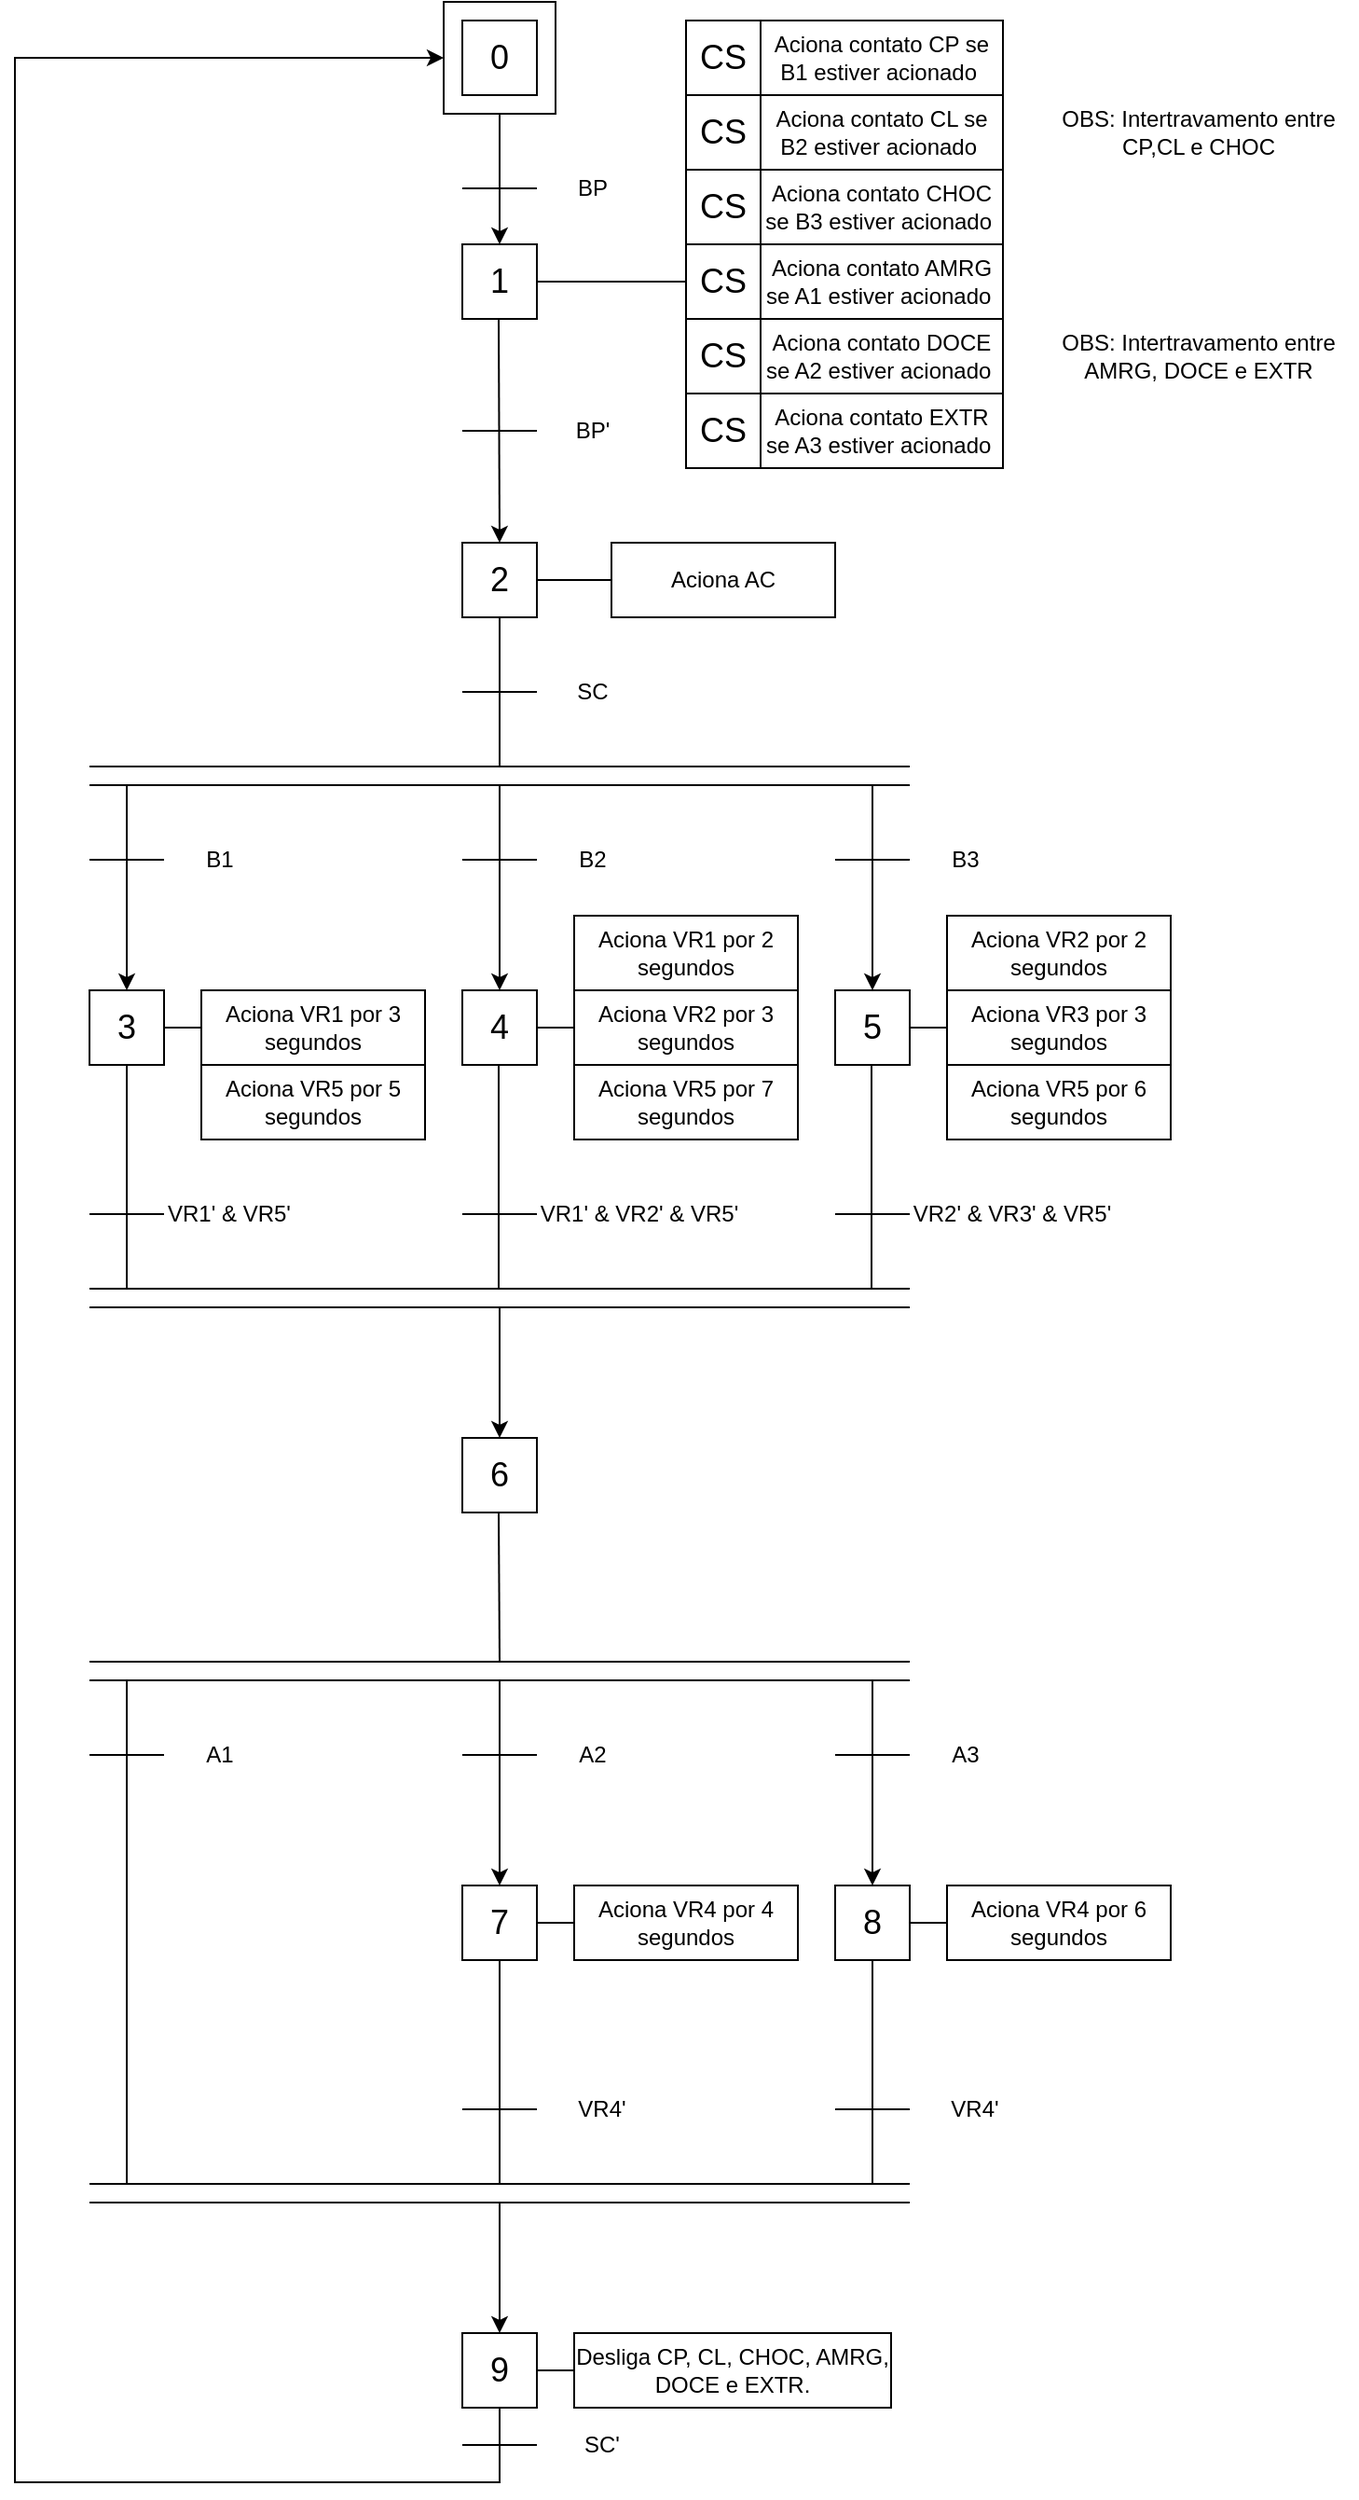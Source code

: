 <mxfile version="28.2.5">
  <diagram name="Página-1" id="3--EAiXcK8z4-fVJ1XLn">
    <mxGraphModel dx="1111" dy="467" grid="1" gridSize="10" guides="1" tooltips="1" connect="1" arrows="1" fold="1" page="1" pageScale="1" pageWidth="827" pageHeight="1169" math="0" shadow="0">
      <root>
        <mxCell id="0" />
        <mxCell id="1" parent="0" />
        <mxCell id="TipQKyZSvUJXhmq09o5P-2" value="" style="rounded=0;whiteSpace=wrap;html=1;" vertex="1" parent="1">
          <mxGeometry x="240" y="30" width="60" height="60" as="geometry" />
        </mxCell>
        <mxCell id="TipQKyZSvUJXhmq09o5P-1" value="&lt;font style=&quot;font-size: 18px;&quot;&gt;0&lt;/font&gt;" style="rounded=0;whiteSpace=wrap;html=1;" vertex="1" parent="1">
          <mxGeometry x="250" y="40" width="40" height="40" as="geometry" />
        </mxCell>
        <mxCell id="TipQKyZSvUJXhmq09o5P-3" value="" style="endArrow=classic;html=1;rounded=0;exitX=0.5;exitY=1;exitDx=0;exitDy=0;" edge="1" parent="1" source="TipQKyZSvUJXhmq09o5P-2">
          <mxGeometry width="50" height="50" relative="1" as="geometry">
            <mxPoint x="400" y="250" as="sourcePoint" />
            <mxPoint x="270" y="160" as="targetPoint" />
          </mxGeometry>
        </mxCell>
        <mxCell id="TipQKyZSvUJXhmq09o5P-4" value="&lt;font style=&quot;font-size: 18px;&quot;&gt;1&lt;/font&gt;" style="rounded=0;whiteSpace=wrap;html=1;" vertex="1" parent="1">
          <mxGeometry x="250" y="160" width="40" height="40" as="geometry" />
        </mxCell>
        <mxCell id="TipQKyZSvUJXhmq09o5P-5" value="" style="endArrow=none;html=1;rounded=0;" edge="1" parent="1">
          <mxGeometry width="50" height="50" relative="1" as="geometry">
            <mxPoint x="250" y="130" as="sourcePoint" />
            <mxPoint x="290" y="130" as="targetPoint" />
          </mxGeometry>
        </mxCell>
        <mxCell id="TipQKyZSvUJXhmq09o5P-6" value="BP" style="text;html=1;align=center;verticalAlign=middle;whiteSpace=wrap;rounded=0;" vertex="1" parent="1">
          <mxGeometry x="290" y="120" width="60" height="20" as="geometry" />
        </mxCell>
        <mxCell id="TipQKyZSvUJXhmq09o5P-8" value="" style="endArrow=none;html=1;rounded=0;" edge="1" parent="1">
          <mxGeometry width="50" height="50" relative="1" as="geometry">
            <mxPoint x="250" y="260" as="sourcePoint" />
            <mxPoint x="290" y="260" as="targetPoint" />
          </mxGeometry>
        </mxCell>
        <mxCell id="TipQKyZSvUJXhmq09o5P-9" value="BP&#39;" style="text;html=1;align=center;verticalAlign=middle;whiteSpace=wrap;rounded=0;" vertex="1" parent="1">
          <mxGeometry x="290" y="250" width="60" height="20" as="geometry" />
        </mxCell>
        <mxCell id="TipQKyZSvUJXhmq09o5P-11" value="" style="endArrow=none;html=1;rounded=0;exitX=1;exitY=0.5;exitDx=0;exitDy=0;" edge="1" parent="1" source="TipQKyZSvUJXhmq09o5P-4">
          <mxGeometry width="50" height="50" relative="1" as="geometry">
            <mxPoint x="400" y="250" as="sourcePoint" />
            <mxPoint x="370" y="180" as="targetPoint" />
          </mxGeometry>
        </mxCell>
        <mxCell id="TipQKyZSvUJXhmq09o5P-12" value="Aciona contato CP se B1 estiver acionado&amp;nbsp;" style="rounded=0;whiteSpace=wrap;html=1;" vertex="1" parent="1">
          <mxGeometry x="410" y="40" width="130" height="40" as="geometry" />
        </mxCell>
        <mxCell id="TipQKyZSvUJXhmq09o5P-13" value="&lt;font style=&quot;font-size: 18px;&quot;&gt;CS&lt;/font&gt;" style="rounded=0;whiteSpace=wrap;html=1;" vertex="1" parent="1">
          <mxGeometry x="370" y="40" width="40" height="40" as="geometry" />
        </mxCell>
        <mxCell id="TipQKyZSvUJXhmq09o5P-14" value="Aciona contato CL se B2 estiver acionado&amp;nbsp;" style="rounded=0;whiteSpace=wrap;html=1;" vertex="1" parent="1">
          <mxGeometry x="410" y="80" width="130" height="40" as="geometry" />
        </mxCell>
        <mxCell id="TipQKyZSvUJXhmq09o5P-15" value="&lt;font style=&quot;font-size: 18px;&quot;&gt;CS&lt;/font&gt;" style="rounded=0;whiteSpace=wrap;html=1;" vertex="1" parent="1">
          <mxGeometry x="370" y="80" width="40" height="40" as="geometry" />
        </mxCell>
        <mxCell id="TipQKyZSvUJXhmq09o5P-16" value="Aciona contato CHOC se B3 estiver acionado&amp;nbsp;" style="rounded=0;whiteSpace=wrap;html=1;" vertex="1" parent="1">
          <mxGeometry x="410" y="120" width="130" height="40" as="geometry" />
        </mxCell>
        <mxCell id="TipQKyZSvUJXhmq09o5P-17" value="&lt;font style=&quot;font-size: 18px;&quot;&gt;CS&lt;/font&gt;" style="rounded=0;whiteSpace=wrap;html=1;" vertex="1" parent="1">
          <mxGeometry x="370" y="120" width="40" height="40" as="geometry" />
        </mxCell>
        <mxCell id="TipQKyZSvUJXhmq09o5P-18" value="Aciona contato AMRG se A1 estiver acionado&amp;nbsp;" style="rounded=0;whiteSpace=wrap;html=1;" vertex="1" parent="1">
          <mxGeometry x="410" y="160" width="130" height="40" as="geometry" />
        </mxCell>
        <mxCell id="TipQKyZSvUJXhmq09o5P-19" value="&lt;font style=&quot;font-size: 18px;&quot;&gt;CS&lt;/font&gt;" style="rounded=0;whiteSpace=wrap;html=1;" vertex="1" parent="1">
          <mxGeometry x="370" y="160" width="40" height="40" as="geometry" />
        </mxCell>
        <mxCell id="TipQKyZSvUJXhmq09o5P-22" value="Aciona contato DOCE se A2 estiver acionado&amp;nbsp;" style="rounded=0;whiteSpace=wrap;html=1;" vertex="1" parent="1">
          <mxGeometry x="410" y="200" width="130" height="40" as="geometry" />
        </mxCell>
        <mxCell id="TipQKyZSvUJXhmq09o5P-23" value="&lt;font style=&quot;font-size: 18px;&quot;&gt;CS&lt;/font&gt;" style="rounded=0;whiteSpace=wrap;html=1;" vertex="1" parent="1">
          <mxGeometry x="370" y="200" width="40" height="40" as="geometry" />
        </mxCell>
        <mxCell id="TipQKyZSvUJXhmq09o5P-24" value="Aciona contato EXTR se A3 estiver acionado&amp;nbsp;" style="rounded=0;whiteSpace=wrap;html=1;" vertex="1" parent="1">
          <mxGeometry x="410" y="240" width="130" height="40" as="geometry" />
        </mxCell>
        <mxCell id="TipQKyZSvUJXhmq09o5P-25" value="&lt;font style=&quot;font-size: 18px;&quot;&gt;CS&lt;/font&gt;" style="rounded=0;whiteSpace=wrap;html=1;" vertex="1" parent="1">
          <mxGeometry x="370" y="240" width="40" height="40" as="geometry" />
        </mxCell>
        <mxCell id="TipQKyZSvUJXhmq09o5P-26" value="OBS: Intertravamento entre CP,CL e CHOC" style="text;html=1;align=center;verticalAlign=middle;whiteSpace=wrap;rounded=0;" vertex="1" parent="1">
          <mxGeometry x="560" y="85" width="170" height="30" as="geometry" />
        </mxCell>
        <mxCell id="TipQKyZSvUJXhmq09o5P-27" value="OBS: Intertravamento entre AMRG, DOCE e EXTR" style="text;html=1;align=center;verticalAlign=middle;whiteSpace=wrap;rounded=0;" vertex="1" parent="1">
          <mxGeometry x="560" y="205" width="170" height="30" as="geometry" />
        </mxCell>
        <mxCell id="TipQKyZSvUJXhmq09o5P-28" value="" style="endArrow=classic;html=1;rounded=0;exitX=0.5;exitY=1;exitDx=0;exitDy=0;entryX=0.5;entryY=0;entryDx=0;entryDy=0;" edge="1" parent="1" target="TipQKyZSvUJXhmq09o5P-31">
          <mxGeometry width="50" height="50" relative="1" as="geometry">
            <mxPoint x="269.5" y="200" as="sourcePoint" />
            <mxPoint x="269.5" y="270" as="targetPoint" />
          </mxGeometry>
        </mxCell>
        <mxCell id="TipQKyZSvUJXhmq09o5P-31" value="&lt;font style=&quot;font-size: 18px;&quot;&gt;2&lt;/font&gt;" style="rounded=0;whiteSpace=wrap;html=1;" vertex="1" parent="1">
          <mxGeometry x="250" y="320" width="40" height="40" as="geometry" />
        </mxCell>
        <mxCell id="TipQKyZSvUJXhmq09o5P-33" value="Aciona AC" style="rounded=0;whiteSpace=wrap;html=1;" vertex="1" parent="1">
          <mxGeometry x="330" y="320" width="120" height="40" as="geometry" />
        </mxCell>
        <mxCell id="TipQKyZSvUJXhmq09o5P-35" value="" style="endArrow=none;html=1;rounded=0;exitX=1;exitY=0.5;exitDx=0;exitDy=0;" edge="1" parent="1" source="TipQKyZSvUJXhmq09o5P-31">
          <mxGeometry width="50" height="50" relative="1" as="geometry">
            <mxPoint x="370" y="300" as="sourcePoint" />
            <mxPoint x="330" y="340" as="targetPoint" />
          </mxGeometry>
        </mxCell>
        <mxCell id="TipQKyZSvUJXhmq09o5P-37" value="" style="endArrow=none;html=1;rounded=0;" edge="1" parent="1">
          <mxGeometry width="50" height="50" relative="1" as="geometry">
            <mxPoint x="250" y="400" as="sourcePoint" />
            <mxPoint x="290" y="400" as="targetPoint" />
          </mxGeometry>
        </mxCell>
        <mxCell id="TipQKyZSvUJXhmq09o5P-38" value="SC" style="text;html=1;align=center;verticalAlign=middle;whiteSpace=wrap;rounded=0;" vertex="1" parent="1">
          <mxGeometry x="290" y="390" width="60" height="20" as="geometry" />
        </mxCell>
        <mxCell id="TipQKyZSvUJXhmq09o5P-39" value="" style="endArrow=none;html=1;rounded=0;exitX=0.5;exitY=1;exitDx=0;exitDy=0;" edge="1" parent="1" source="TipQKyZSvUJXhmq09o5P-31">
          <mxGeometry width="50" height="50" relative="1" as="geometry">
            <mxPoint x="400" y="440" as="sourcePoint" />
            <mxPoint x="270" y="440" as="targetPoint" />
          </mxGeometry>
        </mxCell>
        <mxCell id="TipQKyZSvUJXhmq09o5P-40" value="" style="endArrow=none;html=1;rounded=0;" edge="1" parent="1">
          <mxGeometry width="50" height="50" relative="1" as="geometry">
            <mxPoint x="50" y="440" as="sourcePoint" />
            <mxPoint x="490" y="440" as="targetPoint" />
            <Array as="points" />
          </mxGeometry>
        </mxCell>
        <mxCell id="TipQKyZSvUJXhmq09o5P-41" value="" style="endArrow=none;html=1;rounded=0;" edge="1" parent="1">
          <mxGeometry width="50" height="50" relative="1" as="geometry">
            <mxPoint x="50" y="450" as="sourcePoint" />
            <mxPoint x="490" y="450" as="targetPoint" />
            <Array as="points" />
          </mxGeometry>
        </mxCell>
        <mxCell id="TipQKyZSvUJXhmq09o5P-42" value="&lt;font style=&quot;font-size: 18px;&quot;&gt;4&lt;/font&gt;" style="rounded=0;whiteSpace=wrap;html=1;" vertex="1" parent="1">
          <mxGeometry x="250" y="560" width="40" height="40" as="geometry" />
        </mxCell>
        <mxCell id="TipQKyZSvUJXhmq09o5P-43" value="Aciona VR2 por 3 segundos" style="rounded=0;whiteSpace=wrap;html=1;" vertex="1" parent="1">
          <mxGeometry x="310" y="560" width="120" height="40" as="geometry" />
        </mxCell>
        <mxCell id="TipQKyZSvUJXhmq09o5P-44" value="" style="endArrow=none;html=1;rounded=0;exitX=1;exitY=0.5;exitDx=0;exitDy=0;" edge="1" parent="1" source="TipQKyZSvUJXhmq09o5P-42">
          <mxGeometry width="50" height="50" relative="1" as="geometry">
            <mxPoint x="370" y="540" as="sourcePoint" />
            <mxPoint x="310" y="580" as="targetPoint" />
          </mxGeometry>
        </mxCell>
        <mxCell id="TipQKyZSvUJXhmq09o5P-45" value="" style="endArrow=classic;html=1;rounded=0;entryX=0.5;entryY=0;entryDx=0;entryDy=0;" edge="1" parent="1" target="TipQKyZSvUJXhmq09o5P-42">
          <mxGeometry width="50" height="50" relative="1" as="geometry">
            <mxPoint x="270" y="450" as="sourcePoint" />
            <mxPoint x="450" y="510" as="targetPoint" />
          </mxGeometry>
        </mxCell>
        <mxCell id="TipQKyZSvUJXhmq09o5P-46" value="Aciona VR5 por 7 segundos" style="rounded=0;whiteSpace=wrap;html=1;" vertex="1" parent="1">
          <mxGeometry x="310" y="600" width="120" height="40" as="geometry" />
        </mxCell>
        <mxCell id="TipQKyZSvUJXhmq09o5P-49" value="&lt;font style=&quot;font-size: 18px;&quot;&gt;5&lt;/font&gt;" style="rounded=0;whiteSpace=wrap;html=1;" vertex="1" parent="1">
          <mxGeometry x="450" y="560" width="40" height="40" as="geometry" />
        </mxCell>
        <mxCell id="TipQKyZSvUJXhmq09o5P-50" value="Aciona VR3 por 3 segundos" style="rounded=0;whiteSpace=wrap;html=1;" vertex="1" parent="1">
          <mxGeometry x="510" y="560" width="120" height="40" as="geometry" />
        </mxCell>
        <mxCell id="TipQKyZSvUJXhmq09o5P-51" value="" style="endArrow=none;html=1;rounded=0;exitX=1;exitY=0.5;exitDx=0;exitDy=0;" edge="1" parent="1" source="TipQKyZSvUJXhmq09o5P-49">
          <mxGeometry width="50" height="50" relative="1" as="geometry">
            <mxPoint x="570" y="540" as="sourcePoint" />
            <mxPoint x="510" y="580" as="targetPoint" />
          </mxGeometry>
        </mxCell>
        <mxCell id="TipQKyZSvUJXhmq09o5P-52" value="" style="endArrow=classic;html=1;rounded=0;entryX=0.5;entryY=0;entryDx=0;entryDy=0;" edge="1" parent="1" target="TipQKyZSvUJXhmq09o5P-49">
          <mxGeometry width="50" height="50" relative="1" as="geometry">
            <mxPoint x="470" y="450" as="sourcePoint" />
            <mxPoint x="650" y="510" as="targetPoint" />
          </mxGeometry>
        </mxCell>
        <mxCell id="TipQKyZSvUJXhmq09o5P-53" value="Aciona VR5 por 6 segundos" style="rounded=0;whiteSpace=wrap;html=1;" vertex="1" parent="1">
          <mxGeometry x="510" y="600" width="120" height="40" as="geometry" />
        </mxCell>
        <mxCell id="TipQKyZSvUJXhmq09o5P-55" value="&lt;font style=&quot;font-size: 18px;&quot;&gt;3&lt;/font&gt;" style="rounded=0;whiteSpace=wrap;html=1;" vertex="1" parent="1">
          <mxGeometry x="50" y="560" width="40" height="40" as="geometry" />
        </mxCell>
        <mxCell id="TipQKyZSvUJXhmq09o5P-56" value="Aciona VR1 por 3 segundos" style="rounded=0;whiteSpace=wrap;html=1;" vertex="1" parent="1">
          <mxGeometry x="110" y="560" width="120" height="40" as="geometry" />
        </mxCell>
        <mxCell id="TipQKyZSvUJXhmq09o5P-57" value="" style="endArrow=none;html=1;rounded=0;exitX=1;exitY=0.5;exitDx=0;exitDy=0;" edge="1" parent="1" source="TipQKyZSvUJXhmq09o5P-55">
          <mxGeometry width="50" height="50" relative="1" as="geometry">
            <mxPoint x="170" y="540" as="sourcePoint" />
            <mxPoint x="110" y="580" as="targetPoint" />
          </mxGeometry>
        </mxCell>
        <mxCell id="TipQKyZSvUJXhmq09o5P-58" value="" style="endArrow=classic;html=1;rounded=0;entryX=0.5;entryY=0;entryDx=0;entryDy=0;" edge="1" parent="1" target="TipQKyZSvUJXhmq09o5P-55">
          <mxGeometry width="50" height="50" relative="1" as="geometry">
            <mxPoint x="70" y="450" as="sourcePoint" />
            <mxPoint x="250" y="510" as="targetPoint" />
          </mxGeometry>
        </mxCell>
        <mxCell id="TipQKyZSvUJXhmq09o5P-59" value="Aciona VR5 por 5 segundos" style="rounded=0;whiteSpace=wrap;html=1;" vertex="1" parent="1">
          <mxGeometry x="110" y="600" width="120" height="40" as="geometry" />
        </mxCell>
        <mxCell id="TipQKyZSvUJXhmq09o5P-61" value="" style="endArrow=none;html=1;rounded=0;" edge="1" parent="1">
          <mxGeometry width="50" height="50" relative="1" as="geometry">
            <mxPoint x="50" y="720" as="sourcePoint" />
            <mxPoint x="490" y="720" as="targetPoint" />
            <Array as="points" />
          </mxGeometry>
        </mxCell>
        <mxCell id="TipQKyZSvUJXhmq09o5P-62" value="" style="endArrow=none;html=1;rounded=0;" edge="1" parent="1">
          <mxGeometry width="50" height="50" relative="1" as="geometry">
            <mxPoint x="50" y="730" as="sourcePoint" />
            <mxPoint x="490" y="730" as="targetPoint" />
            <Array as="points" />
          </mxGeometry>
        </mxCell>
        <mxCell id="TipQKyZSvUJXhmq09o5P-63" value="Aciona VR1 por 2 segundos" style="rounded=0;whiteSpace=wrap;html=1;" vertex="1" parent="1">
          <mxGeometry x="310" y="520" width="120" height="40" as="geometry" />
        </mxCell>
        <mxCell id="TipQKyZSvUJXhmq09o5P-65" value="Aciona VR2 por 2 segundos" style="rounded=0;whiteSpace=wrap;html=1;" vertex="1" parent="1">
          <mxGeometry x="510" y="520" width="120" height="40" as="geometry" />
        </mxCell>
        <mxCell id="TipQKyZSvUJXhmq09o5P-66" value="" style="endArrow=none;html=1;rounded=0;" edge="1" parent="1">
          <mxGeometry width="50" height="50" relative="1" as="geometry">
            <mxPoint x="50" y="490" as="sourcePoint" />
            <mxPoint x="90" y="490" as="targetPoint" />
          </mxGeometry>
        </mxCell>
        <mxCell id="TipQKyZSvUJXhmq09o5P-67" value="B1" style="text;html=1;align=center;verticalAlign=middle;whiteSpace=wrap;rounded=0;" vertex="1" parent="1">
          <mxGeometry x="90" y="480" width="60" height="20" as="geometry" />
        </mxCell>
        <mxCell id="TipQKyZSvUJXhmq09o5P-68" value="" style="endArrow=none;html=1;rounded=0;" edge="1" parent="1">
          <mxGeometry width="50" height="50" relative="1" as="geometry">
            <mxPoint x="250" y="490" as="sourcePoint" />
            <mxPoint x="290" y="490" as="targetPoint" />
          </mxGeometry>
        </mxCell>
        <mxCell id="TipQKyZSvUJXhmq09o5P-69" value="B2" style="text;html=1;align=center;verticalAlign=middle;whiteSpace=wrap;rounded=0;" vertex="1" parent="1">
          <mxGeometry x="290" y="480" width="60" height="20" as="geometry" />
        </mxCell>
        <mxCell id="TipQKyZSvUJXhmq09o5P-70" value="" style="endArrow=none;html=1;rounded=0;" edge="1" parent="1">
          <mxGeometry width="50" height="50" relative="1" as="geometry">
            <mxPoint x="450" y="490" as="sourcePoint" />
            <mxPoint x="490" y="490" as="targetPoint" />
          </mxGeometry>
        </mxCell>
        <mxCell id="TipQKyZSvUJXhmq09o5P-71" value="B3" style="text;html=1;align=center;verticalAlign=middle;whiteSpace=wrap;rounded=0;" vertex="1" parent="1">
          <mxGeometry x="490" y="480" width="60" height="20" as="geometry" />
        </mxCell>
        <mxCell id="TipQKyZSvUJXhmq09o5P-72" value="" style="endArrow=none;html=1;rounded=0;" edge="1" parent="1">
          <mxGeometry width="50" height="50" relative="1" as="geometry">
            <mxPoint x="50" y="680" as="sourcePoint" />
            <mxPoint x="90" y="680" as="targetPoint" />
          </mxGeometry>
        </mxCell>
        <mxCell id="TipQKyZSvUJXhmq09o5P-73" value="VR1&#39; &amp;amp; VR5&#39;" style="text;html=1;align=center;verticalAlign=middle;whiteSpace=wrap;rounded=0;" vertex="1" parent="1">
          <mxGeometry x="90" y="670" width="70" height="20" as="geometry" />
        </mxCell>
        <mxCell id="TipQKyZSvUJXhmq09o5P-74" value="" style="endArrow=none;html=1;rounded=0;" edge="1" parent="1">
          <mxGeometry width="50" height="50" relative="1" as="geometry">
            <mxPoint x="250" y="680" as="sourcePoint" />
            <mxPoint x="290" y="680" as="targetPoint" />
          </mxGeometry>
        </mxCell>
        <mxCell id="TipQKyZSvUJXhmq09o5P-75" value="VR1&#39; &amp;amp; VR2&#39; &amp;amp; VR5&#39;" style="text;html=1;align=center;verticalAlign=middle;whiteSpace=wrap;rounded=0;" vertex="1" parent="1">
          <mxGeometry x="290" y="670" width="110" height="20" as="geometry" />
        </mxCell>
        <mxCell id="TipQKyZSvUJXhmq09o5P-76" value="" style="endArrow=none;html=1;rounded=0;" edge="1" parent="1">
          <mxGeometry width="50" height="50" relative="1" as="geometry">
            <mxPoint x="450" y="680" as="sourcePoint" />
            <mxPoint x="490" y="680" as="targetPoint" />
          </mxGeometry>
        </mxCell>
        <mxCell id="TipQKyZSvUJXhmq09o5P-77" value="VR2&#39; &amp;amp; VR3&#39; &amp;amp; VR5&#39;" style="text;html=1;align=center;verticalAlign=middle;whiteSpace=wrap;rounded=0;" vertex="1" parent="1">
          <mxGeometry x="490" y="670" width="110" height="20" as="geometry" />
        </mxCell>
        <mxCell id="TipQKyZSvUJXhmq09o5P-78" value="" style="endArrow=classic;html=1;rounded=0;entryX=0.5;entryY=0;entryDx=0;entryDy=0;" edge="1" parent="1" target="TipQKyZSvUJXhmq09o5P-79">
          <mxGeometry width="50" height="50" relative="1" as="geometry">
            <mxPoint x="270" y="730" as="sourcePoint" />
            <mxPoint x="270" y="760" as="targetPoint" />
          </mxGeometry>
        </mxCell>
        <mxCell id="TipQKyZSvUJXhmq09o5P-79" value="&lt;font style=&quot;font-size: 18px;&quot;&gt;6&lt;/font&gt;" style="rounded=0;whiteSpace=wrap;html=1;" vertex="1" parent="1">
          <mxGeometry x="250" y="800" width="40" height="40" as="geometry" />
        </mxCell>
        <mxCell id="TipQKyZSvUJXhmq09o5P-83" value="" style="endArrow=none;html=1;rounded=0;" edge="1" parent="1">
          <mxGeometry width="50" height="50" relative="1" as="geometry">
            <mxPoint x="50" y="920" as="sourcePoint" />
            <mxPoint x="490" y="920" as="targetPoint" />
            <Array as="points" />
          </mxGeometry>
        </mxCell>
        <mxCell id="TipQKyZSvUJXhmq09o5P-84" value="" style="endArrow=none;html=1;rounded=0;exitX=0.5;exitY=1;exitDx=0;exitDy=0;" edge="1" parent="1" source="TipQKyZSvUJXhmq09o5P-55">
          <mxGeometry width="50" height="50" relative="1" as="geometry">
            <mxPoint x="350" y="730" as="sourcePoint" />
            <mxPoint x="70" y="720" as="targetPoint" />
          </mxGeometry>
        </mxCell>
        <mxCell id="TipQKyZSvUJXhmq09o5P-85" value="" style="endArrow=none;html=1;rounded=0;exitX=0.5;exitY=1;exitDx=0;exitDy=0;" edge="1" parent="1">
          <mxGeometry width="50" height="50" relative="1" as="geometry">
            <mxPoint x="269.5" y="600" as="sourcePoint" />
            <mxPoint x="269.5" y="720" as="targetPoint" />
          </mxGeometry>
        </mxCell>
        <mxCell id="TipQKyZSvUJXhmq09o5P-86" value="" style="endArrow=none;html=1;rounded=0;exitX=0.5;exitY=1;exitDx=0;exitDy=0;" edge="1" parent="1">
          <mxGeometry width="50" height="50" relative="1" as="geometry">
            <mxPoint x="469.5" y="600" as="sourcePoint" />
            <mxPoint x="469.5" y="720" as="targetPoint" />
          </mxGeometry>
        </mxCell>
        <mxCell id="TipQKyZSvUJXhmq09o5P-87" value="" style="endArrow=none;html=1;rounded=0;exitX=0.5;exitY=1;exitDx=0;exitDy=0;" edge="1" parent="1">
          <mxGeometry width="50" height="50" relative="1" as="geometry">
            <mxPoint x="269.5" y="840" as="sourcePoint" />
            <mxPoint x="270" y="920" as="targetPoint" />
          </mxGeometry>
        </mxCell>
        <mxCell id="TipQKyZSvUJXhmq09o5P-88" value="" style="endArrow=none;html=1;rounded=0;" edge="1" parent="1">
          <mxGeometry width="50" height="50" relative="1" as="geometry">
            <mxPoint x="50" y="930" as="sourcePoint" />
            <mxPoint x="490" y="930" as="targetPoint" />
            <Array as="points" />
          </mxGeometry>
        </mxCell>
        <mxCell id="TipQKyZSvUJXhmq09o5P-94" value="" style="endArrow=none;html=1;rounded=0;" edge="1" parent="1">
          <mxGeometry width="50" height="50" relative="1" as="geometry">
            <mxPoint x="50" y="970" as="sourcePoint" />
            <mxPoint x="90" y="970" as="targetPoint" />
          </mxGeometry>
        </mxCell>
        <mxCell id="TipQKyZSvUJXhmq09o5P-95" value="A1" style="text;html=1;align=center;verticalAlign=middle;whiteSpace=wrap;rounded=0;" vertex="1" parent="1">
          <mxGeometry x="90" y="960" width="60" height="20" as="geometry" />
        </mxCell>
        <mxCell id="TipQKyZSvUJXhmq09o5P-98" value="" style="endArrow=none;html=1;rounded=0;" edge="1" parent="1">
          <mxGeometry width="50" height="50" relative="1" as="geometry">
            <mxPoint x="70" y="930" as="sourcePoint" />
            <mxPoint x="70" y="1200" as="targetPoint" />
          </mxGeometry>
        </mxCell>
        <mxCell id="TipQKyZSvUJXhmq09o5P-99" value="&lt;font style=&quot;font-size: 18px;&quot;&gt;7&lt;/font&gt;" style="rounded=0;whiteSpace=wrap;html=1;" vertex="1" parent="1">
          <mxGeometry x="250" y="1040" width="40" height="40" as="geometry" />
        </mxCell>
        <mxCell id="TipQKyZSvUJXhmq09o5P-100" value="Aciona VR4 por 4 segundos" style="rounded=0;whiteSpace=wrap;html=1;" vertex="1" parent="1">
          <mxGeometry x="310" y="1040" width="120" height="40" as="geometry" />
        </mxCell>
        <mxCell id="TipQKyZSvUJXhmq09o5P-101" value="" style="endArrow=none;html=1;rounded=0;exitX=1;exitY=0.5;exitDx=0;exitDy=0;" edge="1" parent="1" source="TipQKyZSvUJXhmq09o5P-99">
          <mxGeometry width="50" height="50" relative="1" as="geometry">
            <mxPoint x="370" y="1020" as="sourcePoint" />
            <mxPoint x="310" y="1060" as="targetPoint" />
          </mxGeometry>
        </mxCell>
        <mxCell id="TipQKyZSvUJXhmq09o5P-102" value="" style="endArrow=classic;html=1;rounded=0;entryX=0.5;entryY=0;entryDx=0;entryDy=0;" edge="1" parent="1" target="TipQKyZSvUJXhmq09o5P-99">
          <mxGeometry width="50" height="50" relative="1" as="geometry">
            <mxPoint x="270" y="930" as="sourcePoint" />
            <mxPoint x="450" y="990" as="targetPoint" />
          </mxGeometry>
        </mxCell>
        <mxCell id="TipQKyZSvUJXhmq09o5P-104" value="" style="endArrow=none;html=1;rounded=0;" edge="1" parent="1">
          <mxGeometry width="50" height="50" relative="1" as="geometry">
            <mxPoint x="250" y="970" as="sourcePoint" />
            <mxPoint x="290" y="970" as="targetPoint" />
          </mxGeometry>
        </mxCell>
        <mxCell id="TipQKyZSvUJXhmq09o5P-105" value="A2" style="text;html=1;align=center;verticalAlign=middle;whiteSpace=wrap;rounded=0;" vertex="1" parent="1">
          <mxGeometry x="290" y="960" width="60" height="20" as="geometry" />
        </mxCell>
        <mxCell id="TipQKyZSvUJXhmq09o5P-106" value="" style="endArrow=none;html=1;rounded=0;" edge="1" parent="1">
          <mxGeometry width="50" height="50" relative="1" as="geometry">
            <mxPoint x="250" y="1160" as="sourcePoint" />
            <mxPoint x="290" y="1160" as="targetPoint" />
          </mxGeometry>
        </mxCell>
        <mxCell id="TipQKyZSvUJXhmq09o5P-107" value="VR4&#39;" style="text;html=1;align=center;verticalAlign=middle;whiteSpace=wrap;rounded=0;" vertex="1" parent="1">
          <mxGeometry x="290" y="1150" width="70" height="20" as="geometry" />
        </mxCell>
        <mxCell id="TipQKyZSvUJXhmq09o5P-108" value="" style="endArrow=none;html=1;rounded=0;exitX=0.5;exitY=1;exitDx=0;exitDy=0;" edge="1" parent="1" source="TipQKyZSvUJXhmq09o5P-99">
          <mxGeometry width="50" height="50" relative="1" as="geometry">
            <mxPoint x="550" y="1210" as="sourcePoint" />
            <mxPoint x="270" y="1200" as="targetPoint" />
          </mxGeometry>
        </mxCell>
        <mxCell id="TipQKyZSvUJXhmq09o5P-109" value="&lt;font style=&quot;font-size: 18px;&quot;&gt;8&lt;/font&gt;" style="rounded=0;whiteSpace=wrap;html=1;" vertex="1" parent="1">
          <mxGeometry x="450" y="1040" width="40" height="40" as="geometry" />
        </mxCell>
        <mxCell id="TipQKyZSvUJXhmq09o5P-110" value="Aciona VR4 por 6 segundos" style="rounded=0;whiteSpace=wrap;html=1;" vertex="1" parent="1">
          <mxGeometry x="510" y="1040" width="120" height="40" as="geometry" />
        </mxCell>
        <mxCell id="TipQKyZSvUJXhmq09o5P-111" value="" style="endArrow=none;html=1;rounded=0;exitX=1;exitY=0.5;exitDx=0;exitDy=0;" edge="1" parent="1" source="TipQKyZSvUJXhmq09o5P-109">
          <mxGeometry width="50" height="50" relative="1" as="geometry">
            <mxPoint x="570" y="1020" as="sourcePoint" />
            <mxPoint x="510" y="1060" as="targetPoint" />
          </mxGeometry>
        </mxCell>
        <mxCell id="TipQKyZSvUJXhmq09o5P-112" value="" style="endArrow=classic;html=1;rounded=0;entryX=0.5;entryY=0;entryDx=0;entryDy=0;" edge="1" parent="1" target="TipQKyZSvUJXhmq09o5P-109">
          <mxGeometry width="50" height="50" relative="1" as="geometry">
            <mxPoint x="470" y="930" as="sourcePoint" />
            <mxPoint x="650" y="990" as="targetPoint" />
          </mxGeometry>
        </mxCell>
        <mxCell id="TipQKyZSvUJXhmq09o5P-113" value="" style="endArrow=none;html=1;rounded=0;" edge="1" parent="1">
          <mxGeometry width="50" height="50" relative="1" as="geometry">
            <mxPoint x="450" y="970" as="sourcePoint" />
            <mxPoint x="490" y="970" as="targetPoint" />
          </mxGeometry>
        </mxCell>
        <mxCell id="TipQKyZSvUJXhmq09o5P-114" value="A3" style="text;html=1;align=center;verticalAlign=middle;whiteSpace=wrap;rounded=0;" vertex="1" parent="1">
          <mxGeometry x="490" y="960" width="60" height="20" as="geometry" />
        </mxCell>
        <mxCell id="TipQKyZSvUJXhmq09o5P-115" value="" style="endArrow=none;html=1;rounded=0;" edge="1" parent="1">
          <mxGeometry width="50" height="50" relative="1" as="geometry">
            <mxPoint x="450" y="1160" as="sourcePoint" />
            <mxPoint x="490" y="1160" as="targetPoint" />
          </mxGeometry>
        </mxCell>
        <mxCell id="TipQKyZSvUJXhmq09o5P-116" value="VR4&#39;" style="text;html=1;align=center;verticalAlign=middle;whiteSpace=wrap;rounded=0;" vertex="1" parent="1">
          <mxGeometry x="490" y="1150" width="70" height="20" as="geometry" />
        </mxCell>
        <mxCell id="TipQKyZSvUJXhmq09o5P-117" value="" style="endArrow=none;html=1;rounded=0;exitX=0.5;exitY=1;exitDx=0;exitDy=0;" edge="1" parent="1" source="TipQKyZSvUJXhmq09o5P-109">
          <mxGeometry width="50" height="50" relative="1" as="geometry">
            <mxPoint x="750" y="1210" as="sourcePoint" />
            <mxPoint x="470" y="1200" as="targetPoint" />
          </mxGeometry>
        </mxCell>
        <mxCell id="TipQKyZSvUJXhmq09o5P-118" value="" style="endArrow=none;html=1;rounded=0;" edge="1" parent="1">
          <mxGeometry width="50" height="50" relative="1" as="geometry">
            <mxPoint x="50" y="1200" as="sourcePoint" />
            <mxPoint x="490" y="1200" as="targetPoint" />
            <Array as="points" />
          </mxGeometry>
        </mxCell>
        <mxCell id="TipQKyZSvUJXhmq09o5P-119" value="" style="endArrow=none;html=1;rounded=0;" edge="1" parent="1">
          <mxGeometry width="50" height="50" relative="1" as="geometry">
            <mxPoint x="50" y="1210" as="sourcePoint" />
            <mxPoint x="490" y="1210" as="targetPoint" />
            <Array as="points" />
          </mxGeometry>
        </mxCell>
        <mxCell id="TipQKyZSvUJXhmq09o5P-120" value="" style="endArrow=classic;html=1;rounded=0;" edge="1" parent="1">
          <mxGeometry width="50" height="50" relative="1" as="geometry">
            <mxPoint x="270" y="1210" as="sourcePoint" />
            <mxPoint x="270" y="1280" as="targetPoint" />
          </mxGeometry>
        </mxCell>
        <mxCell id="TipQKyZSvUJXhmq09o5P-121" value="&lt;font style=&quot;font-size: 18px;&quot;&gt;9&lt;/font&gt;" style="rounded=0;whiteSpace=wrap;html=1;" vertex="1" parent="1">
          <mxGeometry x="250" y="1280" width="40" height="40" as="geometry" />
        </mxCell>
        <mxCell id="TipQKyZSvUJXhmq09o5P-123" value="" style="endArrow=none;html=1;rounded=0;exitX=1;exitY=0.5;exitDx=0;exitDy=0;" edge="1" parent="1" source="TipQKyZSvUJXhmq09o5P-121">
          <mxGeometry width="50" height="50" relative="1" as="geometry">
            <mxPoint x="370" y="1260" as="sourcePoint" />
            <mxPoint x="310" y="1300" as="targetPoint" />
          </mxGeometry>
        </mxCell>
        <mxCell id="TipQKyZSvUJXhmq09o5P-124" value="" style="endArrow=classic;html=1;rounded=0;exitX=0.5;exitY=1;exitDx=0;exitDy=0;entryX=0;entryY=0.5;entryDx=0;entryDy=0;" edge="1" parent="1" source="TipQKyZSvUJXhmq09o5P-121" target="TipQKyZSvUJXhmq09o5P-2">
          <mxGeometry width="50" height="50" relative="1" as="geometry">
            <mxPoint x="350" y="1270" as="sourcePoint" />
            <mxPoint x="160" y="160" as="targetPoint" />
            <Array as="points">
              <mxPoint x="270" y="1360" />
              <mxPoint x="10" y="1360" />
              <mxPoint x="10" y="60" />
            </Array>
          </mxGeometry>
        </mxCell>
        <mxCell id="TipQKyZSvUJXhmq09o5P-125" value="" style="endArrow=none;html=1;rounded=0;" edge="1" parent="1">
          <mxGeometry width="50" height="50" relative="1" as="geometry">
            <mxPoint x="250" y="1340" as="sourcePoint" />
            <mxPoint x="290" y="1340" as="targetPoint" />
          </mxGeometry>
        </mxCell>
        <mxCell id="TipQKyZSvUJXhmq09o5P-126" value="SC&#39;" style="text;html=1;align=center;verticalAlign=middle;whiteSpace=wrap;rounded=0;" vertex="1" parent="1">
          <mxGeometry x="290" y="1330" width="70" height="20" as="geometry" />
        </mxCell>
        <mxCell id="TipQKyZSvUJXhmq09o5P-127" value="Desliga CP, CL, CHOC, AMRG, DOCE e EXTR." style="rounded=0;whiteSpace=wrap;html=1;" vertex="1" parent="1">
          <mxGeometry x="310" y="1280" width="170" height="40" as="geometry" />
        </mxCell>
      </root>
    </mxGraphModel>
  </diagram>
</mxfile>
